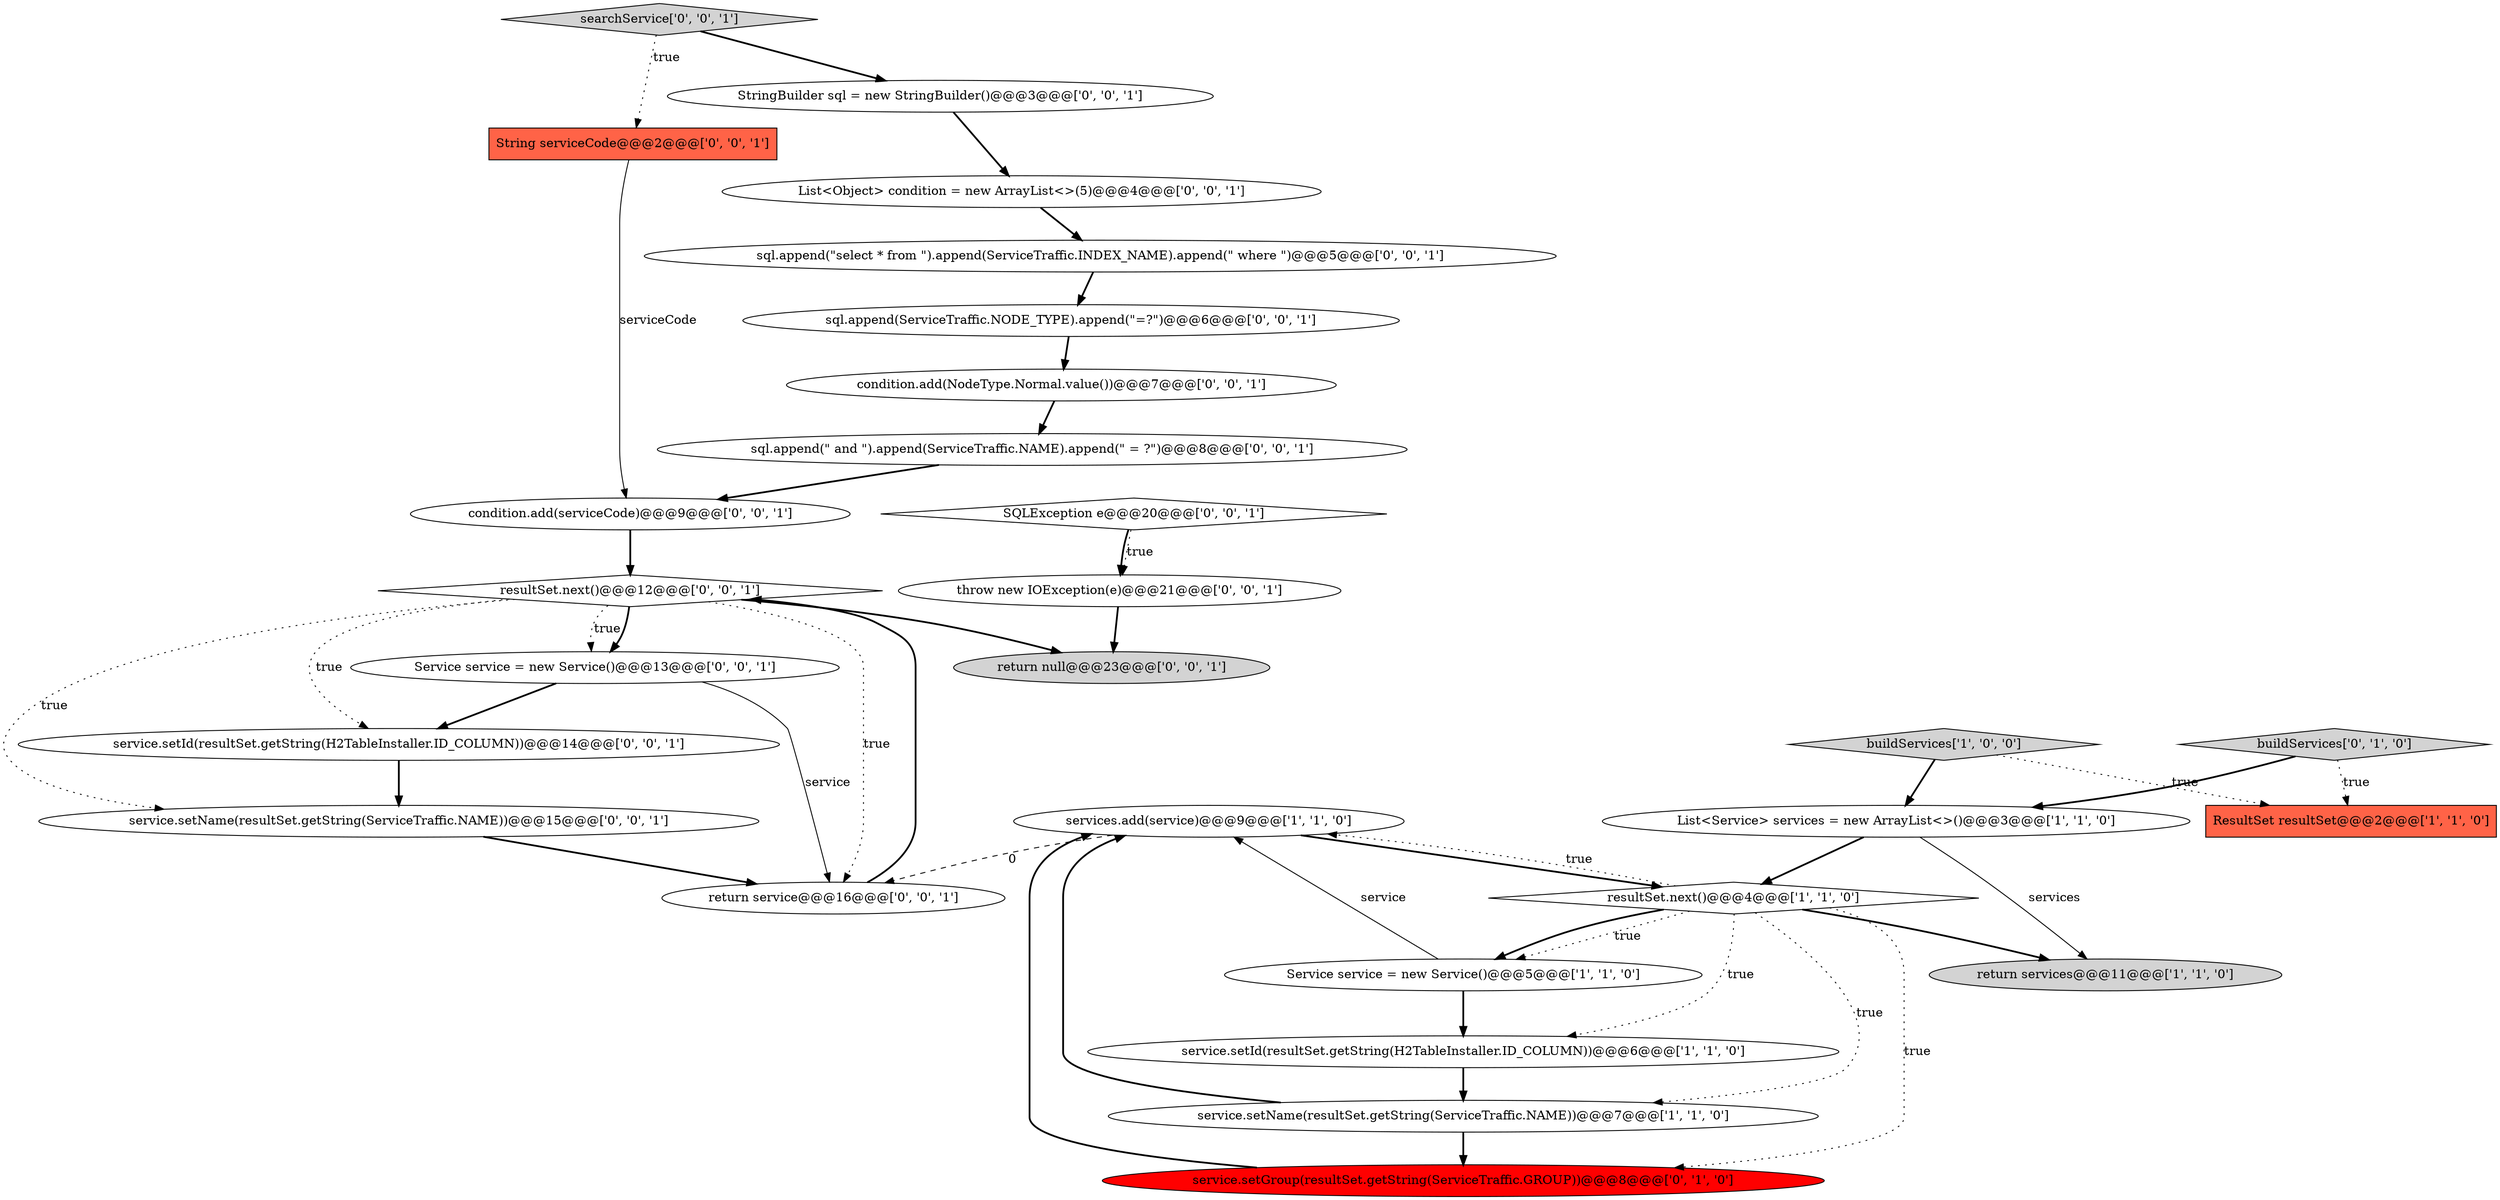 digraph {
27 [style = filled, label = "SQLException e@@@20@@@['0', '0', '1']", fillcolor = white, shape = diamond image = "AAA0AAABBB3BBB"];
8 [style = filled, label = "buildServices['1', '0', '0']", fillcolor = lightgray, shape = diamond image = "AAA0AAABBB1BBB"];
23 [style = filled, label = "service.setId(resultSet.getString(H2TableInstaller.ID_COLUMN))@@@14@@@['0', '0', '1']", fillcolor = white, shape = ellipse image = "AAA0AAABBB3BBB"];
19 [style = filled, label = "searchService['0', '0', '1']", fillcolor = lightgray, shape = diamond image = "AAA0AAABBB3BBB"];
14 [style = filled, label = "service.setName(resultSet.getString(ServiceTraffic.NAME))@@@15@@@['0', '0', '1']", fillcolor = white, shape = ellipse image = "AAA0AAABBB3BBB"];
17 [style = filled, label = "Service service = new Service()@@@13@@@['0', '0', '1']", fillcolor = white, shape = ellipse image = "AAA0AAABBB3BBB"];
24 [style = filled, label = "return service@@@16@@@['0', '0', '1']", fillcolor = white, shape = ellipse image = "AAA0AAABBB3BBB"];
22 [style = filled, label = "return null@@@23@@@['0', '0', '1']", fillcolor = lightgray, shape = ellipse image = "AAA0AAABBB3BBB"];
3 [style = filled, label = "return services@@@11@@@['1', '1', '0']", fillcolor = lightgray, shape = ellipse image = "AAA0AAABBB1BBB"];
21 [style = filled, label = "List<Object> condition = new ArrayList<>(5)@@@4@@@['0', '0', '1']", fillcolor = white, shape = ellipse image = "AAA0AAABBB3BBB"];
25 [style = filled, label = "String serviceCode@@@2@@@['0', '0', '1']", fillcolor = tomato, shape = box image = "AAA0AAABBB3BBB"];
20 [style = filled, label = "condition.add(NodeType.Normal.value())@@@7@@@['0', '0', '1']", fillcolor = white, shape = ellipse image = "AAA0AAABBB3BBB"];
7 [style = filled, label = "service.setName(resultSet.getString(ServiceTraffic.NAME))@@@7@@@['1', '1', '0']", fillcolor = white, shape = ellipse image = "AAA0AAABBB1BBB"];
16 [style = filled, label = "sql.append(\"select * from \").append(ServiceTraffic.INDEX_NAME).append(\" where \")@@@5@@@['0', '0', '1']", fillcolor = white, shape = ellipse image = "AAA0AAABBB3BBB"];
10 [style = filled, label = "buildServices['0', '1', '0']", fillcolor = lightgray, shape = diamond image = "AAA0AAABBB2BBB"];
18 [style = filled, label = "sql.append(ServiceTraffic.NODE_TYPE).append(\"=?\")@@@6@@@['0', '0', '1']", fillcolor = white, shape = ellipse image = "AAA0AAABBB3BBB"];
12 [style = filled, label = "resultSet.next()@@@12@@@['0', '0', '1']", fillcolor = white, shape = diamond image = "AAA0AAABBB3BBB"];
6 [style = filled, label = "Service service = new Service()@@@5@@@['1', '1', '0']", fillcolor = white, shape = ellipse image = "AAA0AAABBB1BBB"];
2 [style = filled, label = "List<Service> services = new ArrayList<>()@@@3@@@['1', '1', '0']", fillcolor = white, shape = ellipse image = "AAA0AAABBB1BBB"];
15 [style = filled, label = "throw new IOException(e)@@@21@@@['0', '0', '1']", fillcolor = white, shape = ellipse image = "AAA0AAABBB3BBB"];
0 [style = filled, label = "resultSet.next()@@@4@@@['1', '1', '0']", fillcolor = white, shape = diamond image = "AAA0AAABBB1BBB"];
1 [style = filled, label = "services.add(service)@@@9@@@['1', '1', '0']", fillcolor = white, shape = ellipse image = "AAA0AAABBB1BBB"];
26 [style = filled, label = "sql.append(\" and \").append(ServiceTraffic.NAME).append(\" = ?\")@@@8@@@['0', '0', '1']", fillcolor = white, shape = ellipse image = "AAA0AAABBB3BBB"];
5 [style = filled, label = "ResultSet resultSet@@@2@@@['1', '1', '0']", fillcolor = tomato, shape = box image = "AAA0AAABBB1BBB"];
4 [style = filled, label = "service.setId(resultSet.getString(H2TableInstaller.ID_COLUMN))@@@6@@@['1', '1', '0']", fillcolor = white, shape = ellipse image = "AAA0AAABBB1BBB"];
9 [style = filled, label = "service.setGroup(resultSet.getString(ServiceTraffic.GROUP))@@@8@@@['0', '1', '0']", fillcolor = red, shape = ellipse image = "AAA1AAABBB2BBB"];
11 [style = filled, label = "StringBuilder sql = new StringBuilder()@@@3@@@['0', '0', '1']", fillcolor = white, shape = ellipse image = "AAA0AAABBB3BBB"];
13 [style = filled, label = "condition.add(serviceCode)@@@9@@@['0', '0', '1']", fillcolor = white, shape = ellipse image = "AAA0AAABBB3BBB"];
0->3 [style = bold, label=""];
14->24 [style = bold, label=""];
24->12 [style = bold, label=""];
12->17 [style = dotted, label="true"];
19->25 [style = dotted, label="true"];
16->18 [style = bold, label=""];
7->1 [style = bold, label=""];
12->23 [style = dotted, label="true"];
0->6 [style = bold, label=""];
20->26 [style = bold, label=""];
11->21 [style = bold, label=""];
0->4 [style = dotted, label="true"];
12->17 [style = bold, label=""];
19->11 [style = bold, label=""];
1->0 [style = bold, label=""];
27->15 [style = dotted, label="true"];
0->6 [style = dotted, label="true"];
10->5 [style = dotted, label="true"];
17->23 [style = bold, label=""];
27->15 [style = bold, label=""];
4->7 [style = bold, label=""];
26->13 [style = bold, label=""];
15->22 [style = bold, label=""];
23->14 [style = bold, label=""];
7->9 [style = bold, label=""];
6->4 [style = bold, label=""];
18->20 [style = bold, label=""];
12->14 [style = dotted, label="true"];
2->0 [style = bold, label=""];
13->12 [style = bold, label=""];
8->2 [style = bold, label=""];
8->5 [style = dotted, label="true"];
1->24 [style = dashed, label="0"];
12->24 [style = dotted, label="true"];
21->16 [style = bold, label=""];
10->2 [style = bold, label=""];
6->1 [style = solid, label="service"];
2->3 [style = solid, label="services"];
25->13 [style = solid, label="serviceCode"];
9->1 [style = bold, label=""];
17->24 [style = solid, label="service"];
0->9 [style = dotted, label="true"];
12->22 [style = bold, label=""];
0->7 [style = dotted, label="true"];
0->1 [style = dotted, label="true"];
}
